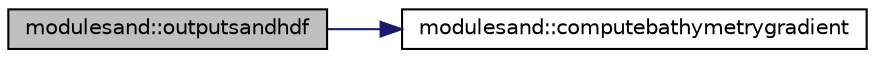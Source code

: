 digraph "modulesand::outputsandhdf"
{
 // LATEX_PDF_SIZE
  edge [fontname="Helvetica",fontsize="10",labelfontname="Helvetica",labelfontsize="10"];
  node [fontname="Helvetica",fontsize="10",shape=record];
  rankdir="LR";
  Node1 [label="modulesand::outputsandhdf",height=0.2,width=0.4,color="black", fillcolor="grey75", style="filled", fontcolor="black",tooltip=" "];
  Node1 -> Node2 [color="midnightblue",fontsize="10",style="solid",fontname="Helvetica"];
  Node2 [label="modulesand::computebathymetrygradient",height=0.2,width=0.4,color="black", fillcolor="white", style="filled",URL="$namespacemodulesand.html#a4fb9cf38c8854f5719cd1bd9633891ce",tooltip=" "];
}
